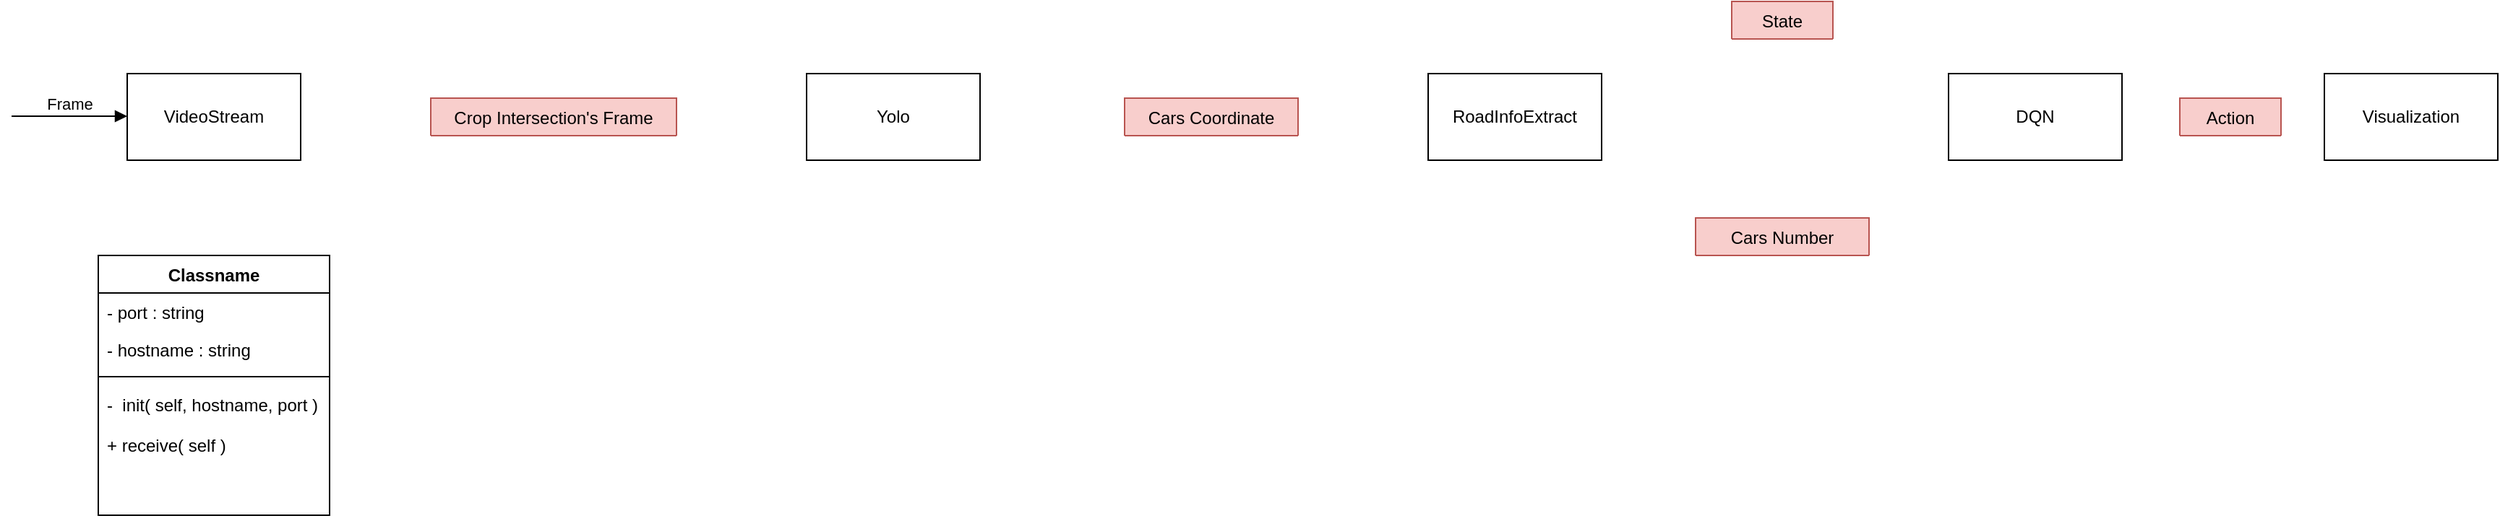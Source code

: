 <mxfile version="13.8.6" type="github"><diagram name="Page-1" id="9f46799a-70d6-7492-0946-bef42562c5a5"><mxGraphModel dx="1831" dy="459" grid="1" gridSize="10" guides="1" tooltips="1" connect="1" arrows="1" fold="1" page="1" pageScale="1" pageWidth="1100" pageHeight="850" background="#ffffff" math="0" shadow="0"><root><mxCell id="0"/><mxCell id="1" parent="0"/><mxCell id="-ds5uKC0SJlDk7dMVMrI-25" value="DQN" style="rounded=0;whiteSpace=wrap;html=1;" vertex="1" parent="1"><mxGeometry x="500" y="240" width="120" height="60" as="geometry"/></mxCell><mxCell id="-ds5uKC0SJlDk7dMVMrI-26" value="Yolo" style="rounded=0;whiteSpace=wrap;html=1;" vertex="1" parent="1"><mxGeometry x="-290" y="240" width="120" height="60" as="geometry"/></mxCell><mxCell id="-ds5uKC0SJlDk7dMVMrI-27" value="Visualization" style="rounded=0;whiteSpace=wrap;html=1;" vertex="1" parent="1"><mxGeometry x="760" y="240" width="120" height="60" as="geometry"/></mxCell><mxCell id="-ds5uKC0SJlDk7dMVMrI-30" value="VideoStream" style="rounded=0;whiteSpace=wrap;html=1;" vertex="1" parent="1"><mxGeometry x="-760" y="240" width="120" height="60" as="geometry"/></mxCell><mxCell id="-ds5uKC0SJlDk7dMVMrI-32" value="RoadInfoExtract" style="rounded=0;whiteSpace=wrap;html=1;" vertex="1" parent="1"><mxGeometry x="140" y="240" width="120" height="60" as="geometry"/></mxCell><mxCell id="-ds5uKC0SJlDk7dMVMrI-55" value="Crop Intersection's Frame" style="swimlane;fontStyle=0;childLayout=stackLayout;horizontal=1;startSize=26;fillColor=#f8cecc;horizontalStack=0;resizeParent=1;resizeParentMax=0;resizeLast=0;collapsible=1;marginBottom=0;strokeColor=#b85450;" vertex="1" collapsed="1" parent="1"><mxGeometry x="-550" y="257" width="170" height="26" as="geometry"><mxRectangle x="-350" y="180" width="190" height="52" as="alternateBounds"/></mxGeometry></mxCell><mxCell id="-ds5uKC0SJlDk7dMVMrI-56" value="[ frame1, frame2, frame3, frame4 ]" style="text;strokeColor=none;fillColor=none;align=left;verticalAlign=top;spacingLeft=4;spacingRight=4;overflow=hidden;rotatable=0;points=[[0,0.5],[1,0.5]];portConstraint=eastwest;" vertex="1" parent="-ds5uKC0SJlDk7dMVMrI-55"><mxGeometry y="26" width="170" height="26" as="geometry"/></mxCell><mxCell id="-ds5uKC0SJlDk7dMVMrI-65" value="State" style="swimlane;fontStyle=0;childLayout=stackLayout;horizontal=1;startSize=26;fillColor=#f8cecc;horizontalStack=0;resizeParent=1;resizeParentMax=0;resizeLast=0;collapsible=1;marginBottom=0;strokeColor=#b85450;" vertex="1" collapsed="1" parent="1"><mxGeometry x="350" y="190" width="70" height="26" as="geometry"><mxRectangle x="350" y="257" width="140" height="52" as="alternateBounds"/></mxGeometry></mxCell><mxCell id="-ds5uKC0SJlDk7dMVMrI-69" value="Cars Coordinate" style="swimlane;fontStyle=0;childLayout=stackLayout;horizontal=1;startSize=26;fillColor=#f8cecc;horizontalStack=0;resizeParent=1;resizeParentMax=0;resizeLast=0;collapsible=1;marginBottom=0;strokeColor=#b85450;" vertex="1" collapsed="1" parent="1"><mxGeometry x="-70" y="257" width="120" height="26" as="geometry"><mxRectangle x="10" y="180" width="140" height="52" as="alternateBounds"/></mxGeometry></mxCell><mxCell id="-ds5uKC0SJlDk7dMVMrI-70" value="Action" style="swimlane;fontStyle=0;childLayout=stackLayout;horizontal=1;startSize=26;fillColor=#f8cecc;horizontalStack=0;resizeParent=1;resizeParentMax=0;resizeLast=0;collapsible=1;marginBottom=0;strokeColor=#b85450;" vertex="1" collapsed="1" parent="1"><mxGeometry x="660" y="257" width="70" height="26" as="geometry"><mxRectangle x="350" y="257" width="140" height="52" as="alternateBounds"/></mxGeometry></mxCell><mxCell id="-ds5uKC0SJlDk7dMVMrI-71" value="Cars Number" style="swimlane;fontStyle=0;childLayout=stackLayout;horizontal=1;startSize=26;fillColor=#f8cecc;horizontalStack=0;resizeParent=1;resizeParentMax=0;resizeLast=0;collapsible=1;marginBottom=0;strokeColor=#b85450;" vertex="1" collapsed="1" parent="1"><mxGeometry x="325" y="340" width="120" height="26" as="geometry"><mxRectangle x="10" y="180" width="140" height="52" as="alternateBounds"/></mxGeometry></mxCell><mxCell id="-ds5uKC0SJlDk7dMVMrI-78" value="Frame" style="html=1;verticalAlign=bottom;endArrow=block;" edge="1" parent="1"><mxGeometry width="80" relative="1" as="geometry"><mxPoint x="-840" y="269.5" as="sourcePoint"/><mxPoint x="-760" y="269.5" as="targetPoint"/></mxGeometry></mxCell><mxCell id="-ds5uKC0SJlDk7dMVMrI-83" value="Classname" style="swimlane;fontStyle=1;align=center;verticalAlign=top;childLayout=stackLayout;horizontal=1;startSize=26;horizontalStack=0;resizeParent=1;resizeParentMax=0;resizeLast=0;collapsible=1;marginBottom=0;" vertex="1" parent="1"><mxGeometry x="-780" y="366" width="160" height="180" as="geometry"/></mxCell><mxCell id="-ds5uKC0SJlDk7dMVMrI-84" value="- port : string&#10;" style="text;strokeColor=none;fillColor=none;align=left;verticalAlign=top;spacingLeft=4;spacingRight=4;overflow=hidden;rotatable=0;points=[[0,0.5],[1,0.5]];portConstraint=eastwest;" vertex="1" parent="-ds5uKC0SJlDk7dMVMrI-83"><mxGeometry y="26" width="160" height="26" as="geometry"/></mxCell><mxCell id="-ds5uKC0SJlDk7dMVMrI-87" value="- hostname : string&#10;" style="text;strokeColor=none;fillColor=none;align=left;verticalAlign=top;spacingLeft=4;spacingRight=4;overflow=hidden;rotatable=0;points=[[0,0.5],[1,0.5]];portConstraint=eastwest;" vertex="1" parent="-ds5uKC0SJlDk7dMVMrI-83"><mxGeometry y="52" width="160" height="26" as="geometry"/></mxCell><mxCell id="-ds5uKC0SJlDk7dMVMrI-85" value="" style="line;strokeWidth=1;fillColor=none;align=left;verticalAlign=middle;spacingTop=-1;spacingLeft=3;spacingRight=3;rotatable=0;labelPosition=right;points=[];portConstraint=eastwest;" vertex="1" parent="-ds5uKC0SJlDk7dMVMrI-83"><mxGeometry y="78" width="160" height="12" as="geometry"/></mxCell><mxCell id="-ds5uKC0SJlDk7dMVMrI-86" value="-  init( self, hostname, port )&#10;&#10;+ receive( self ) " style="text;strokeColor=none;fillColor=none;align=left;verticalAlign=top;spacingLeft=4;spacingRight=4;overflow=hidden;rotatable=0;points=[[0,0.5],[1,0.5]];portConstraint=eastwest;" vertex="1" parent="-ds5uKC0SJlDk7dMVMrI-83"><mxGeometry y="90" width="160" height="90" as="geometry"/></mxCell></root></mxGraphModel></diagram></mxfile>
